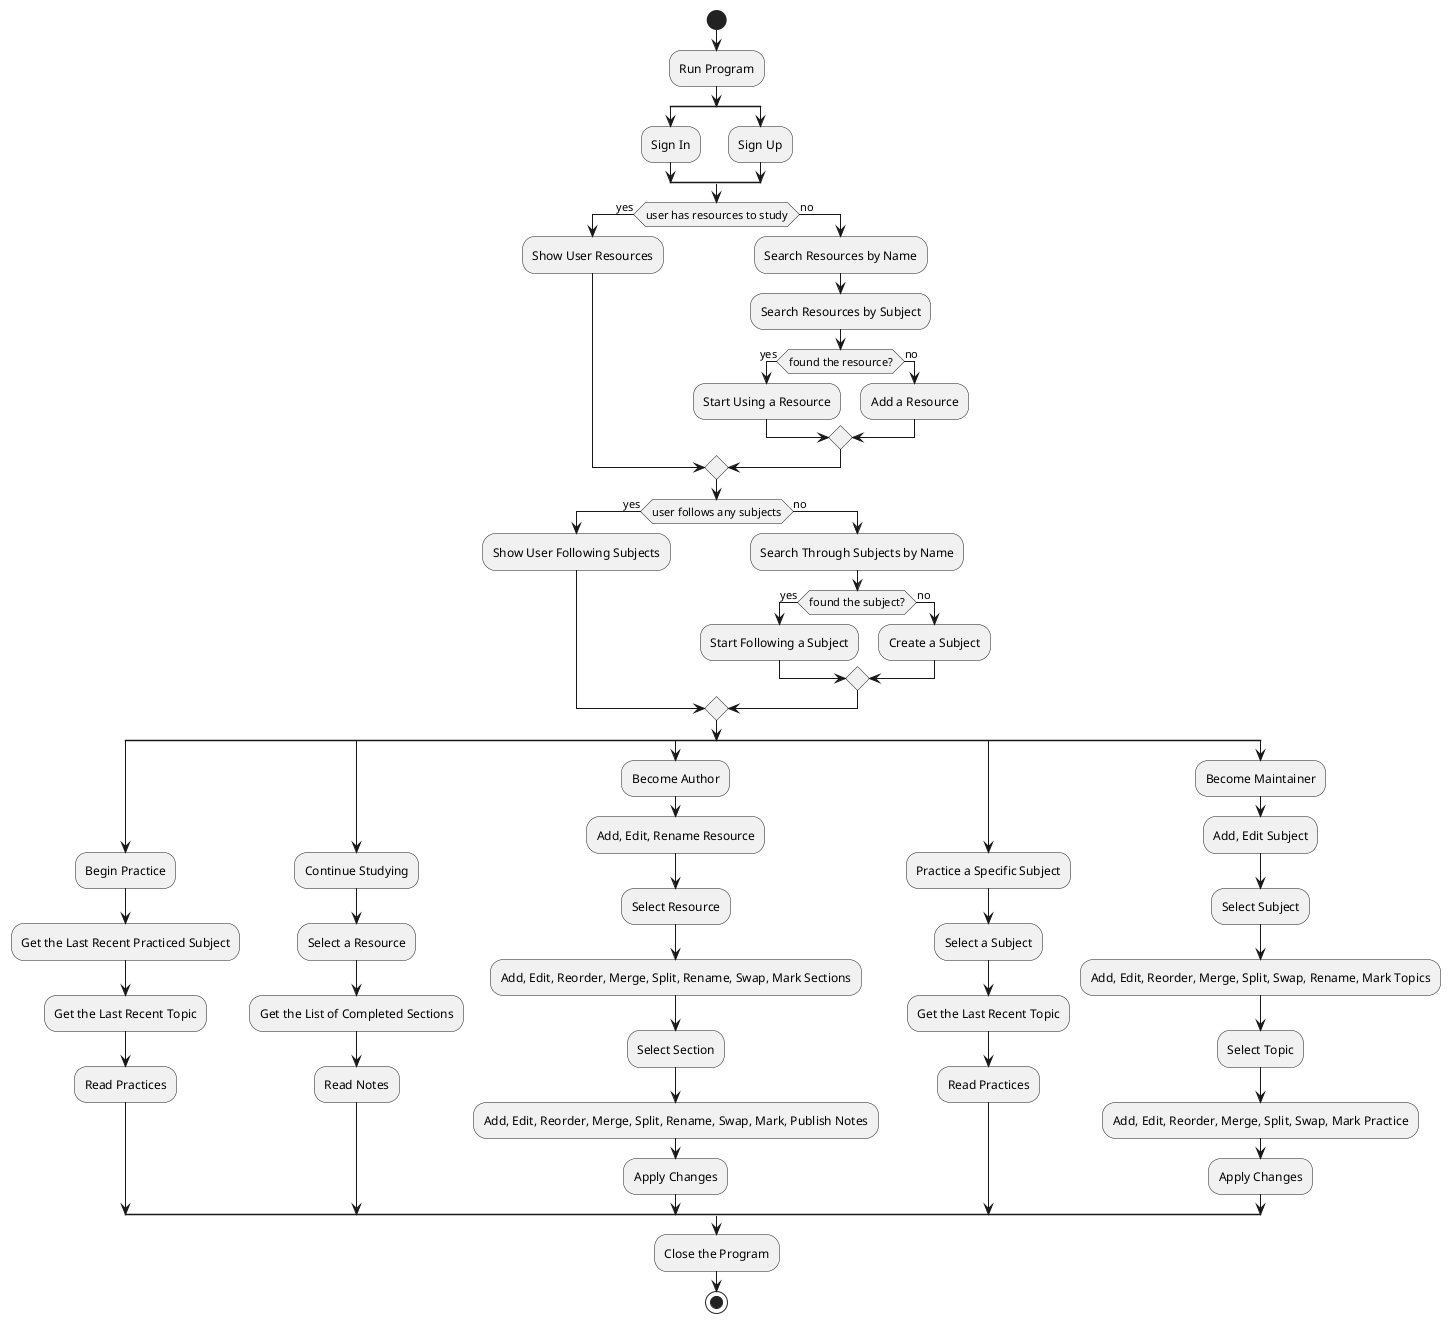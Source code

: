@startuml
start

:Run Program;

split
    :Sign In;
split again
    :Sign Up;
end split

if (user has resources to study) then (yes)
    :Show User Resources;
else (no)
    :Search Resources by Name;
    :Search Resources by Subject;

    if (found the resource?) then (yes)
        :Start Using a Resource;
    else (no)
        :Add a Resource;
    end if
end if

if (user follows any subjects) then (yes)
    :Show User Following Subjects;
else (no)
    :Search Through Subjects by Name;

    if (found the subject?) then (yes)
        :Start Following a Subject;
    else (no)
        :Create a Subject;
    end if
end if

split
    :Begin Practice;
    :Get the Last Recent Practiced Subject;
    :Get the Last Recent Topic;
    :Read Practices;
split again
    :Continue Studying;
    :Select a Resource;
    :Get the List of Completed Sections;
    :Read Notes;
split again
    :Become Author;
    :Add, Edit, Rename Resource;
    :Select Resource;
    :Add, Edit, Reorder, Merge, Split, Rename, Swap, Mark Sections;
    :Select Section;
    :Add, Edit, Reorder, Merge, Split, Rename, Swap, Mark, Publish Notes;
    :Apply Changes;
split again
    :Practice a Specific Subject;
    :Select a Subject;
    :Get the Last Recent Topic;
    :Read Practices;
split again
    :Become Maintainer;
    :Add, Edit Subject;
    :Select Subject;
    :Add, Edit, Reorder, Merge, Split, Swap, Rename, Mark Topics;
    :Select Topic;
    :Add, Edit, Reorder, Merge, Split, Swap, Mark Practice;
    :Apply Changes;
end split

:Close the Program;
stop
@enduml
